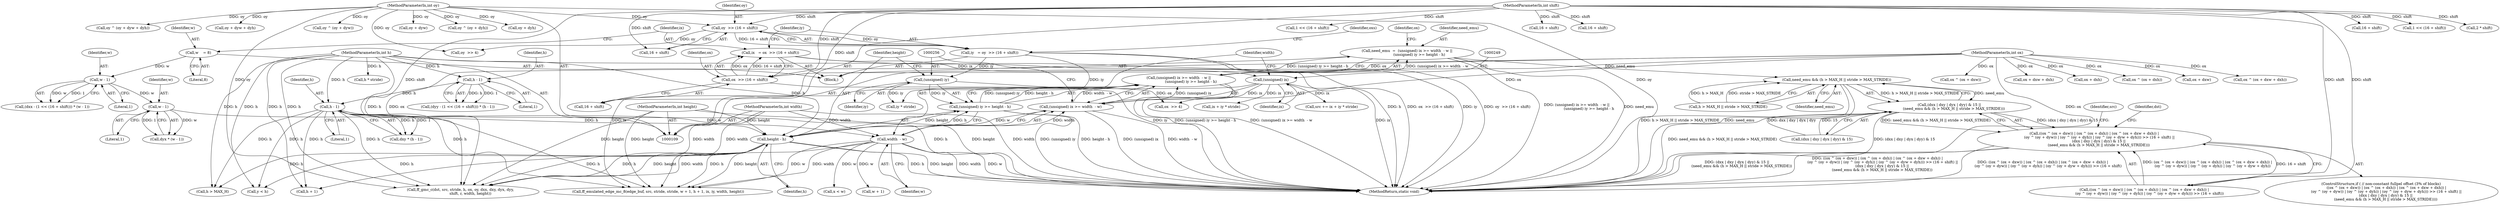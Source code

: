 digraph "1_FFmpeg_58cf31cee7a456057f337b3102a03206d833d5e8@integer" {
"1000244" [label="(Call,need_emu  =  (unsigned) ix >= width  - w ||\n                     (unsigned) iy >= height - h)"];
"1000246" [label="(Call,(unsigned) ix >= width  - w ||\n                     (unsigned) iy >= height - h)"];
"1000247" [label="(Call,(unsigned) ix >= width  - w)"];
"1000248" [label="(Call,(unsigned) ix)"];
"1000130" [label="(Call,ix   = ox  >> (16 + shift))"];
"1000132" [label="(Call,ox  >> (16 + shift))"];
"1000114" [label="(MethodParameterIn,int ox)"];
"1000120" [label="(MethodParameterIn,int shift)"];
"1000251" [label="(Call,width  - w)"];
"1000122" [label="(MethodParameterIn,int width)"];
"1000240" [label="(Call,w - 1)"];
"1000210" [label="(Call,w - 1)"];
"1000126" [label="(Call,w    = 8)"];
"1000254" [label="(Call,(unsigned) iy >= height - h)"];
"1000255" [label="(Call,(unsigned) iy)"];
"1000138" [label="(Call,iy   = oy  >> (16 + shift))"];
"1000140" [label="(Call,oy  >> (16 + shift))"];
"1000115" [label="(MethodParameterIn,int oy)"];
"1000258" [label="(Call,height - h)"];
"1000123" [label="(MethodParameterIn,int height)"];
"1000232" [label="(Call,h - 1)"];
"1000224" [label="(Call,h - 1)"];
"1000113" [label="(MethodParameterIn,int h)"];
"1000316" [label="(Call,need_emu && (h > MAX_H || stride > MAX_STRIDE))"];
"1000306" [label="(Call,(dxx | dxy | dyx | dyy) & 15 ||\n        (need_emu && (h > MAX_H || stride > MAX_STRIDE)))"];
"1000262" [label="(Call,((ox ^ (ox + dxw)) | (ox ^ (ox + dxh)) | (ox ^ (ox + dxw + dxh)) |\n         (oy ^ (oy + dyw)) | (oy ^ (oy + dyh)) | (oy ^ (oy + dyw + dyh))) >> (16 + shift) ||\n        (dxx | dxy | dyx | dyy) & 15 ||\n        (need_emu && (h > MAX_H || stride > MAX_STRIDE)))"];
"1000404" [label="(Call,h * stride)"];
"1000246" [label="(Call,(unsigned) ix >= width  - w ||\n                     (unsigned) iy >= height - h)"];
"1000244" [label="(Call,need_emu  =  (unsigned) ix >= width  - w ||\n                     (unsigned) iy >= height - h)"];
"1000296" [label="(Call,oy ^ (oy + dyw + dyh))"];
"1000142" [label="(Call,16 + shift)"];
"1000140" [label="(Call,oy  >> (16 + shift))"];
"1000123" [label="(MethodParameterIn,int height)"];
"1000251" [label="(Call,width  - w)"];
"1000267" [label="(Call,ox + dxw)"];
"1000266" [label="(Identifier,ox)"];
"1000258" [label="(Call,height - h)"];
"1000317" [label="(Identifier,need_emu)"];
"1000216" [label="(Call,(dyy - (1 << (16 + shift))) * (h - 1))"];
"1000257" [label="(Identifier,iy)"];
"1000342" [label="(Call,src += ix + iy * stride)"];
"1000193" [label="(Call,2 * shift)"];
"1000241" [label="(Identifier,w)"];
"1000212" [label="(Literal,1)"];
"1000318" [label="(Call,h > MAX_H || stride > MAX_STRIDE)"];
"1000114" [label="(MethodParameterIn,int ox)"];
"1000277" [label="(Call,ox ^ (ox + dxw + dxh))"];
"1000210" [label="(Call,w - 1)"];
"1000226" [label="(Literal,1)"];
"1000391" [label="(Call,y < h)"];
"1000344" [label="(Call,ix + iy * stride)"];
"1000259" [label="(Identifier,height)"];
"1000141" [label="(Identifier,oy)"];
"1000242" [label="(Literal,1)"];
"1000265" [label="(Call,ox ^ (ox + dxw))"];
"1000261" [label="(ControlStructure,if ( // non-constant fullpel offset (3% of blocks)\n         ((ox ^ (ox + dxw)) | (ox ^ (ox + dxh)) | (ox ^ (ox + dxw + dxh)) |\n         (oy ^ (oy + dyw)) | (oy ^ (oy + dyh)) | (oy ^ (oy + dyw + dyh))) >> (16 + shift) ||\n        (dxx | dxy | dyx | dyy) & 15 ||\n        (need_emu && (h > MAX_H || stride > MAX_STRIDE))))"];
"1000346" [label="(Call,iy * stride)"];
"1000233" [label="(Identifier,h)"];
"1000219" [label="(Call,1 << (16 + shift))"];
"1000147" [label="(Identifier,oxs)"];
"1000232" [label="(Call,h - 1)"];
"1000240" [label="(Call,w - 1)"];
"1000260" [label="(Identifier,h)"];
"1000252" [label="(Identifier,width)"];
"1000134" [label="(Call,16 + shift)"];
"1000298" [label="(Call,oy + dyw + dyh)"];
"1000128" [label="(Literal,8)"];
"1000207" [label="(Call,16 + shift)"];
"1000238" [label="(Call,dyx * (w - 1))"];
"1000126" [label="(Call,w    = 8)"];
"1000303" [label="(Call,16 + shift)"];
"1000263" [label="(Call,((ox ^ (ox + dxw)) | (ox ^ (ox + dxh)) | (ox ^ (ox + dxw + dxh)) |\n         (oy ^ (oy + dyw)) | (oy ^ (oy + dyh)) | (oy ^ (oy + dyw + dyh))) >> (16 + shift))"];
"1000132" [label="(Call,ox  >> (16 + shift))"];
"1000285" [label="(Call,oy ^ (oy + dyw))"];
"1000234" [label="(Literal,1)"];
"1000255" [label="(Call,(unsigned) iy)"];
"1000352" [label="(Call,ff_emulated_edge_mc_8(edge_buf, src, stride, stride, w + 1, h + 1, ix, iy, width, height))"];
"1000279" [label="(Call,ox + dxw + dxh)"];
"1000250" [label="(Identifier,ix)"];
"1000262" [label="(Call,((ox ^ (ox + dxw)) | (ox ^ (ox + dxh)) | (ox ^ (ox + dxw + dxh)) |\n         (oy ^ (oy + dyw)) | (oy ^ (oy + dyh)) | (oy ^ (oy + dyw + dyh))) >> (16 + shift) ||\n        (dxx | dxy | dyx | dyy) & 15 ||\n        (need_emu && (h > MAX_H || stride > MAX_STRIDE)))"];
"1000327" [label="(Identifier,dst)"];
"1000154" [label="(Call,oy  >> 4)"];
"1000138" [label="(Call,iy   = oy  >> (16 + shift))"];
"1000253" [label="(Identifier,w)"];
"1000374" [label="(Call,x < w)"];
"1000113" [label="(MethodParameterIn,int h)"];
"1000254" [label="(Call,(unsigned) iy >= height - h)"];
"1000357" [label="(Call,w + 1)"];
"1000202" [label="(Call,(dxx - (1 << (16 + shift))) * (w - 1))"];
"1000211" [label="(Identifier,w)"];
"1000287" [label="(Call,oy + dyw)"];
"1000407" [label="(MethodReturn,static void)"];
"1000122" [label="(MethodParameterIn,int width)"];
"1000326" [label="(Call,ff_gmc_c(dst, src, stride, h, ox, oy, dxx, dxy, dyx, dyy,\n                 shift, r, width, height))"];
"1000225" [label="(Identifier,h)"];
"1000248" [label="(Call,(unsigned) ix)"];
"1000360" [label="(Call,h + 1)"];
"1000127" [label="(Identifier,w)"];
"1000307" [label="(Call,(dxx | dxy | dyx | dyy) & 15)"];
"1000148" [label="(Call,ox  >> 4)"];
"1000291" [label="(Call,oy ^ (oy + dyh))"];
"1000124" [label="(Block,)"];
"1000316" [label="(Call,need_emu && (h > MAX_H || stride > MAX_STRIDE))"];
"1000115" [label="(MethodParameterIn,int oy)"];
"1000273" [label="(Call,ox + dxh)"];
"1000319" [label="(Call,h > MAX_H)"];
"1000131" [label="(Identifier,ix)"];
"1000133" [label="(Identifier,ox)"];
"1000221" [label="(Call,16 + shift)"];
"1000230" [label="(Call,dxy * (h - 1))"];
"1000271" [label="(Call,ox ^ (ox + dxh))"];
"1000306" [label="(Call,(dxx | dxy | dyx | dyy) & 15 ||\n        (need_emu && (h > MAX_H || stride > MAX_STRIDE)))"];
"1000139" [label="(Identifier,iy)"];
"1000120" [label="(MethodParameterIn,int shift)"];
"1000247" [label="(Call,(unsigned) ix >= width  - w)"];
"1000224" [label="(Call,h - 1)"];
"1000130" [label="(Call,ix   = ox  >> (16 + shift))"];
"1000245" [label="(Identifier,need_emu)"];
"1000343" [label="(Identifier,src)"];
"1000205" [label="(Call,1 << (16 + shift))"];
"1000293" [label="(Call,oy + dyh)"];
"1000244" -> "1000124"  [label="AST: "];
"1000244" -> "1000246"  [label="CFG: "];
"1000245" -> "1000244"  [label="AST: "];
"1000246" -> "1000244"  [label="AST: "];
"1000266" -> "1000244"  [label="CFG: "];
"1000244" -> "1000407"  [label="DDG: need_emu"];
"1000244" -> "1000407"  [label="DDG: (unsigned) ix >= width  - w ||\n                     (unsigned) iy >= height - h"];
"1000246" -> "1000244"  [label="DDG: (unsigned) ix >= width  - w"];
"1000246" -> "1000244"  [label="DDG: (unsigned) iy >= height - h"];
"1000244" -> "1000316"  [label="DDG: need_emu"];
"1000246" -> "1000247"  [label="CFG: "];
"1000246" -> "1000254"  [label="CFG: "];
"1000247" -> "1000246"  [label="AST: "];
"1000254" -> "1000246"  [label="AST: "];
"1000246" -> "1000407"  [label="DDG: (unsigned) iy >= height - h"];
"1000246" -> "1000407"  [label="DDG: (unsigned) ix >= width  - w"];
"1000247" -> "1000246"  [label="DDG: (unsigned) ix"];
"1000247" -> "1000246"  [label="DDG: width  - w"];
"1000254" -> "1000246"  [label="DDG: (unsigned) iy"];
"1000254" -> "1000246"  [label="DDG: height - h"];
"1000247" -> "1000251"  [label="CFG: "];
"1000248" -> "1000247"  [label="AST: "];
"1000251" -> "1000247"  [label="AST: "];
"1000256" -> "1000247"  [label="CFG: "];
"1000247" -> "1000407"  [label="DDG: (unsigned) ix"];
"1000247" -> "1000407"  [label="DDG: width  - w"];
"1000248" -> "1000247"  [label="DDG: ix"];
"1000251" -> "1000247"  [label="DDG: width"];
"1000251" -> "1000247"  [label="DDG: w"];
"1000248" -> "1000250"  [label="CFG: "];
"1000249" -> "1000248"  [label="AST: "];
"1000250" -> "1000248"  [label="AST: "];
"1000252" -> "1000248"  [label="CFG: "];
"1000248" -> "1000407"  [label="DDG: ix"];
"1000130" -> "1000248"  [label="DDG: ix"];
"1000248" -> "1000342"  [label="DDG: ix"];
"1000248" -> "1000344"  [label="DDG: ix"];
"1000248" -> "1000352"  [label="DDG: ix"];
"1000130" -> "1000124"  [label="AST: "];
"1000130" -> "1000132"  [label="CFG: "];
"1000131" -> "1000130"  [label="AST: "];
"1000132" -> "1000130"  [label="AST: "];
"1000139" -> "1000130"  [label="CFG: "];
"1000130" -> "1000407"  [label="DDG: ox  >> (16 + shift)"];
"1000132" -> "1000130"  [label="DDG: ox"];
"1000132" -> "1000130"  [label="DDG: 16 + shift"];
"1000132" -> "1000134"  [label="CFG: "];
"1000133" -> "1000132"  [label="AST: "];
"1000134" -> "1000132"  [label="AST: "];
"1000114" -> "1000132"  [label="DDG: ox"];
"1000120" -> "1000132"  [label="DDG: shift"];
"1000132" -> "1000148"  [label="DDG: ox"];
"1000114" -> "1000109"  [label="AST: "];
"1000114" -> "1000407"  [label="DDG: ox"];
"1000114" -> "1000148"  [label="DDG: ox"];
"1000114" -> "1000265"  [label="DDG: ox"];
"1000114" -> "1000267"  [label="DDG: ox"];
"1000114" -> "1000271"  [label="DDG: ox"];
"1000114" -> "1000273"  [label="DDG: ox"];
"1000114" -> "1000277"  [label="DDG: ox"];
"1000114" -> "1000279"  [label="DDG: ox"];
"1000114" -> "1000326"  [label="DDG: ox"];
"1000120" -> "1000109"  [label="AST: "];
"1000120" -> "1000407"  [label="DDG: shift"];
"1000120" -> "1000134"  [label="DDG: shift"];
"1000120" -> "1000140"  [label="DDG: shift"];
"1000120" -> "1000142"  [label="DDG: shift"];
"1000120" -> "1000193"  [label="DDG: shift"];
"1000120" -> "1000205"  [label="DDG: shift"];
"1000120" -> "1000207"  [label="DDG: shift"];
"1000120" -> "1000219"  [label="DDG: shift"];
"1000120" -> "1000221"  [label="DDG: shift"];
"1000120" -> "1000263"  [label="DDG: shift"];
"1000120" -> "1000303"  [label="DDG: shift"];
"1000120" -> "1000326"  [label="DDG: shift"];
"1000251" -> "1000253"  [label="CFG: "];
"1000252" -> "1000251"  [label="AST: "];
"1000253" -> "1000251"  [label="AST: "];
"1000251" -> "1000407"  [label="DDG: w"];
"1000251" -> "1000407"  [label="DDG: width"];
"1000122" -> "1000251"  [label="DDG: width"];
"1000240" -> "1000251"  [label="DDG: w"];
"1000251" -> "1000326"  [label="DDG: width"];
"1000251" -> "1000352"  [label="DDG: w"];
"1000251" -> "1000352"  [label="DDG: width"];
"1000251" -> "1000357"  [label="DDG: w"];
"1000251" -> "1000374"  [label="DDG: w"];
"1000122" -> "1000109"  [label="AST: "];
"1000122" -> "1000407"  [label="DDG: width"];
"1000122" -> "1000326"  [label="DDG: width"];
"1000122" -> "1000352"  [label="DDG: width"];
"1000240" -> "1000238"  [label="AST: "];
"1000240" -> "1000242"  [label="CFG: "];
"1000241" -> "1000240"  [label="AST: "];
"1000242" -> "1000240"  [label="AST: "];
"1000238" -> "1000240"  [label="CFG: "];
"1000240" -> "1000238"  [label="DDG: w"];
"1000240" -> "1000238"  [label="DDG: 1"];
"1000210" -> "1000240"  [label="DDG: w"];
"1000210" -> "1000202"  [label="AST: "];
"1000210" -> "1000212"  [label="CFG: "];
"1000211" -> "1000210"  [label="AST: "];
"1000212" -> "1000210"  [label="AST: "];
"1000202" -> "1000210"  [label="CFG: "];
"1000210" -> "1000202"  [label="DDG: w"];
"1000210" -> "1000202"  [label="DDG: 1"];
"1000126" -> "1000210"  [label="DDG: w"];
"1000126" -> "1000124"  [label="AST: "];
"1000126" -> "1000128"  [label="CFG: "];
"1000127" -> "1000126"  [label="AST: "];
"1000128" -> "1000126"  [label="AST: "];
"1000131" -> "1000126"  [label="CFG: "];
"1000254" -> "1000258"  [label="CFG: "];
"1000255" -> "1000254"  [label="AST: "];
"1000258" -> "1000254"  [label="AST: "];
"1000254" -> "1000407"  [label="DDG: (unsigned) iy"];
"1000254" -> "1000407"  [label="DDG: height - h"];
"1000255" -> "1000254"  [label="DDG: iy"];
"1000258" -> "1000254"  [label="DDG: height"];
"1000258" -> "1000254"  [label="DDG: h"];
"1000255" -> "1000257"  [label="CFG: "];
"1000256" -> "1000255"  [label="AST: "];
"1000257" -> "1000255"  [label="AST: "];
"1000259" -> "1000255"  [label="CFG: "];
"1000255" -> "1000407"  [label="DDG: iy"];
"1000138" -> "1000255"  [label="DDG: iy"];
"1000255" -> "1000346"  [label="DDG: iy"];
"1000138" -> "1000124"  [label="AST: "];
"1000138" -> "1000140"  [label="CFG: "];
"1000139" -> "1000138"  [label="AST: "];
"1000140" -> "1000138"  [label="AST: "];
"1000147" -> "1000138"  [label="CFG: "];
"1000138" -> "1000407"  [label="DDG: iy"];
"1000138" -> "1000407"  [label="DDG: oy  >> (16 + shift)"];
"1000140" -> "1000138"  [label="DDG: oy"];
"1000140" -> "1000138"  [label="DDG: 16 + shift"];
"1000138" -> "1000346"  [label="DDG: iy"];
"1000140" -> "1000142"  [label="CFG: "];
"1000141" -> "1000140"  [label="AST: "];
"1000142" -> "1000140"  [label="AST: "];
"1000115" -> "1000140"  [label="DDG: oy"];
"1000140" -> "1000154"  [label="DDG: oy"];
"1000115" -> "1000109"  [label="AST: "];
"1000115" -> "1000407"  [label="DDG: oy"];
"1000115" -> "1000154"  [label="DDG: oy"];
"1000115" -> "1000285"  [label="DDG: oy"];
"1000115" -> "1000287"  [label="DDG: oy"];
"1000115" -> "1000291"  [label="DDG: oy"];
"1000115" -> "1000293"  [label="DDG: oy"];
"1000115" -> "1000296"  [label="DDG: oy"];
"1000115" -> "1000298"  [label="DDG: oy"];
"1000115" -> "1000326"  [label="DDG: oy"];
"1000258" -> "1000260"  [label="CFG: "];
"1000259" -> "1000258"  [label="AST: "];
"1000260" -> "1000258"  [label="AST: "];
"1000258" -> "1000407"  [label="DDG: height"];
"1000258" -> "1000407"  [label="DDG: h"];
"1000123" -> "1000258"  [label="DDG: height"];
"1000232" -> "1000258"  [label="DDG: h"];
"1000113" -> "1000258"  [label="DDG: h"];
"1000258" -> "1000319"  [label="DDG: h"];
"1000258" -> "1000326"  [label="DDG: h"];
"1000258" -> "1000326"  [label="DDG: height"];
"1000258" -> "1000352"  [label="DDG: h"];
"1000258" -> "1000352"  [label="DDG: height"];
"1000258" -> "1000360"  [label="DDG: h"];
"1000258" -> "1000391"  [label="DDG: h"];
"1000123" -> "1000109"  [label="AST: "];
"1000123" -> "1000407"  [label="DDG: height"];
"1000123" -> "1000326"  [label="DDG: height"];
"1000123" -> "1000352"  [label="DDG: height"];
"1000232" -> "1000230"  [label="AST: "];
"1000232" -> "1000234"  [label="CFG: "];
"1000233" -> "1000232"  [label="AST: "];
"1000234" -> "1000232"  [label="AST: "];
"1000230" -> "1000232"  [label="CFG: "];
"1000232" -> "1000407"  [label="DDG: h"];
"1000232" -> "1000230"  [label="DDG: h"];
"1000232" -> "1000230"  [label="DDG: 1"];
"1000224" -> "1000232"  [label="DDG: h"];
"1000113" -> "1000232"  [label="DDG: h"];
"1000232" -> "1000319"  [label="DDG: h"];
"1000232" -> "1000326"  [label="DDG: h"];
"1000232" -> "1000352"  [label="DDG: h"];
"1000232" -> "1000360"  [label="DDG: h"];
"1000232" -> "1000391"  [label="DDG: h"];
"1000224" -> "1000216"  [label="AST: "];
"1000224" -> "1000226"  [label="CFG: "];
"1000225" -> "1000224"  [label="AST: "];
"1000226" -> "1000224"  [label="AST: "];
"1000216" -> "1000224"  [label="CFG: "];
"1000224" -> "1000216"  [label="DDG: h"];
"1000224" -> "1000216"  [label="DDG: 1"];
"1000113" -> "1000224"  [label="DDG: h"];
"1000113" -> "1000109"  [label="AST: "];
"1000113" -> "1000407"  [label="DDG: h"];
"1000113" -> "1000319"  [label="DDG: h"];
"1000113" -> "1000326"  [label="DDG: h"];
"1000113" -> "1000352"  [label="DDG: h"];
"1000113" -> "1000360"  [label="DDG: h"];
"1000113" -> "1000391"  [label="DDG: h"];
"1000113" -> "1000404"  [label="DDG: h"];
"1000316" -> "1000306"  [label="AST: "];
"1000316" -> "1000317"  [label="CFG: "];
"1000316" -> "1000318"  [label="CFG: "];
"1000317" -> "1000316"  [label="AST: "];
"1000318" -> "1000316"  [label="AST: "];
"1000306" -> "1000316"  [label="CFG: "];
"1000316" -> "1000407"  [label="DDG: h > MAX_H || stride > MAX_STRIDE"];
"1000316" -> "1000407"  [label="DDG: need_emu"];
"1000316" -> "1000306"  [label="DDG: need_emu"];
"1000316" -> "1000306"  [label="DDG: h > MAX_H || stride > MAX_STRIDE"];
"1000318" -> "1000316"  [label="DDG: h > MAX_H"];
"1000318" -> "1000316"  [label="DDG: stride > MAX_STRIDE"];
"1000306" -> "1000262"  [label="AST: "];
"1000306" -> "1000307"  [label="CFG: "];
"1000307" -> "1000306"  [label="AST: "];
"1000262" -> "1000306"  [label="CFG: "];
"1000306" -> "1000407"  [label="DDG: need_emu && (h > MAX_H || stride > MAX_STRIDE)"];
"1000306" -> "1000407"  [label="DDG: (dxx | dxy | dyx | dyy) & 15"];
"1000306" -> "1000262"  [label="DDG: (dxx | dxy | dyx | dyy) & 15"];
"1000306" -> "1000262"  [label="DDG: need_emu && (h > MAX_H || stride > MAX_STRIDE)"];
"1000307" -> "1000306"  [label="DDG: dxx | dxy | dyx | dyy"];
"1000307" -> "1000306"  [label="DDG: 15"];
"1000262" -> "1000261"  [label="AST: "];
"1000262" -> "1000263"  [label="CFG: "];
"1000263" -> "1000262"  [label="AST: "];
"1000327" -> "1000262"  [label="CFG: "];
"1000343" -> "1000262"  [label="CFG: "];
"1000262" -> "1000407"  [label="DDG: ((ox ^ (ox + dxw)) | (ox ^ (ox + dxh)) | (ox ^ (ox + dxw + dxh)) |\n         (oy ^ (oy + dyw)) | (oy ^ (oy + dyh)) | (oy ^ (oy + dyw + dyh))) >> (16 + shift)"];
"1000262" -> "1000407"  [label="DDG: (dxx | dxy | dyx | dyy) & 15 ||\n        (need_emu && (h > MAX_H || stride > MAX_STRIDE))"];
"1000262" -> "1000407"  [label="DDG: ((ox ^ (ox + dxw)) | (ox ^ (ox + dxh)) | (ox ^ (ox + dxw + dxh)) |\n         (oy ^ (oy + dyw)) | (oy ^ (oy + dyh)) | (oy ^ (oy + dyw + dyh))) >> (16 + shift) ||\n        (dxx | dxy | dyx | dyy) & 15 ||\n        (need_emu && (h > MAX_H || stride > MAX_STRIDE))"];
"1000263" -> "1000262"  [label="DDG: (ox ^ (ox + dxw)) | (ox ^ (ox + dxh)) | (ox ^ (ox + dxw + dxh)) |\n         (oy ^ (oy + dyw)) | (oy ^ (oy + dyh)) | (oy ^ (oy + dyw + dyh))"];
"1000263" -> "1000262"  [label="DDG: 16 + shift"];
}
